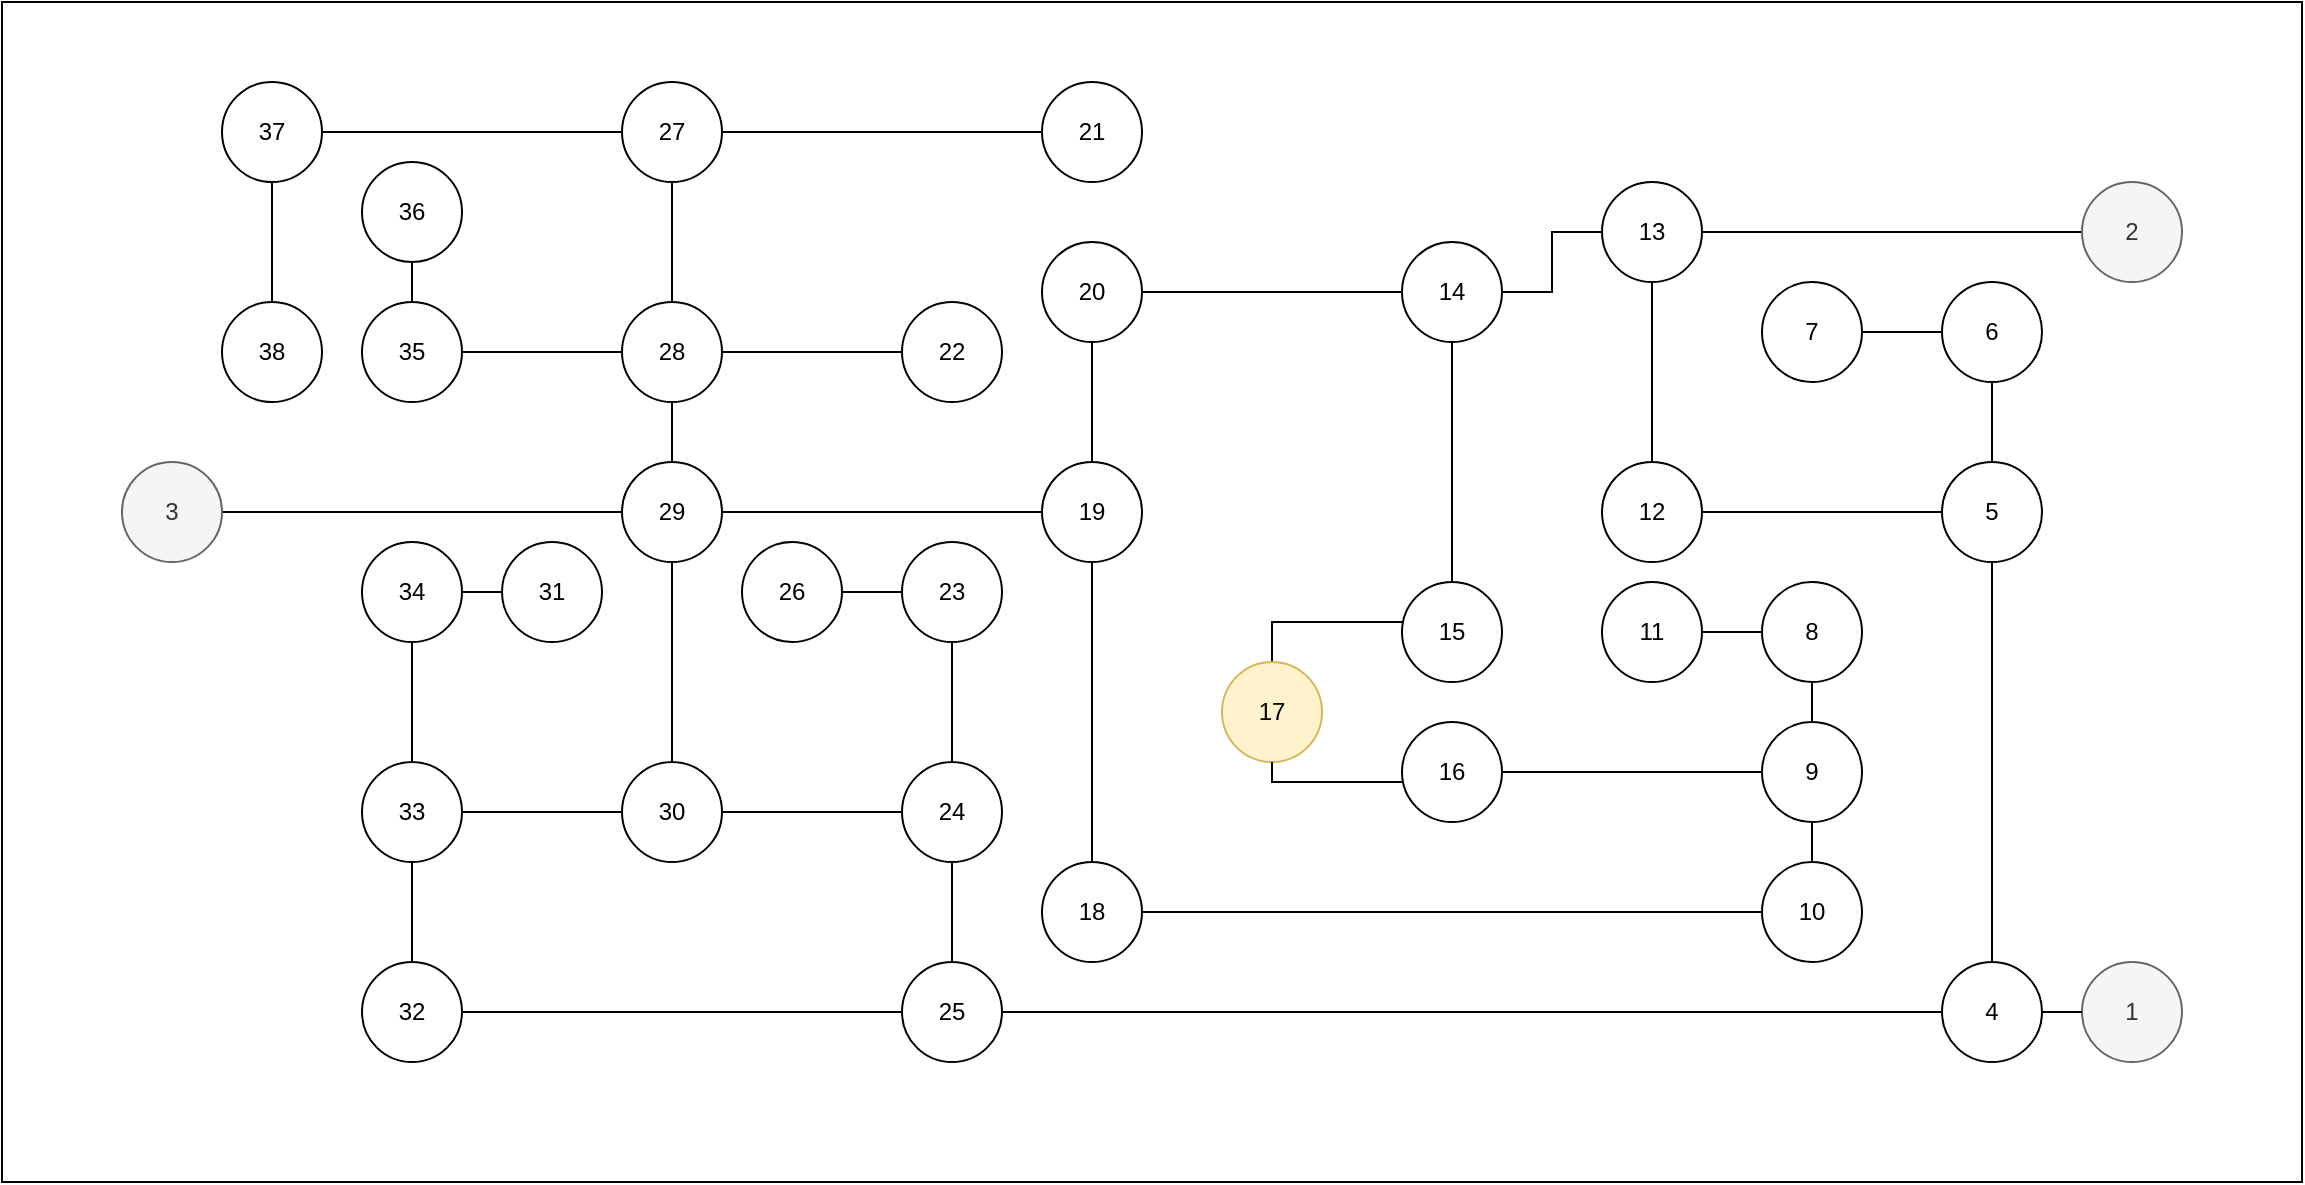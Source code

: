 <mxfile version="20.8.16" type="device"><diagram name="Página-1" id="rEIM3yNhXEeNt0mx0HSi"><mxGraphModel dx="2514" dy="2058" grid="1" gridSize="10" guides="1" tooltips="1" connect="1" arrows="1" fold="1" page="1" pageScale="1" pageWidth="827" pageHeight="1169" math="0" shadow="0"><root><mxCell id="0"/><mxCell id="1" parent="0"/><mxCell id="XDjz9J8seTuiW47Oodow-78" value="" style="rounded=0;whiteSpace=wrap;html=1;" parent="1" vertex="1"><mxGeometry x="-390" y="-80" width="1150" height="590" as="geometry"/></mxCell><mxCell id="XDjz9J8seTuiW47Oodow-1" value="1" style="ellipse;whiteSpace=wrap;html=1;aspect=fixed;fillColor=#f5f5f5;fontColor=#333333;strokeColor=#666666;" parent="1" vertex="1"><mxGeometry x="650" y="400" width="50" height="50" as="geometry"/></mxCell><mxCell id="XDjz9J8seTuiW47Oodow-8" style="edgeStyle=orthogonalEdgeStyle;rounded=0;orthogonalLoop=1;jettySize=auto;html=1;endArrow=none;endFill=0;" parent="1" source="XDjz9J8seTuiW47Oodow-2" target="XDjz9J8seTuiW47Oodow-3" edge="1"><mxGeometry relative="1" as="geometry"/></mxCell><mxCell id="XDjz9J8seTuiW47Oodow-2" value="2" style="ellipse;whiteSpace=wrap;html=1;aspect=fixed;fillColor=#f5f5f5;fontColor=#333333;strokeColor=#666666;" parent="1" vertex="1"><mxGeometry x="650" y="10" width="50" height="50" as="geometry"/></mxCell><mxCell id="XDjz9J8seTuiW47Oodow-9" style="edgeStyle=orthogonalEdgeStyle;rounded=0;orthogonalLoop=1;jettySize=auto;html=1;entryX=0.5;entryY=0;entryDx=0;entryDy=0;endArrow=none;endFill=0;" parent="1" source="XDjz9J8seTuiW47Oodow-3" target="XDjz9J8seTuiW47Oodow-4" edge="1"><mxGeometry relative="1" as="geometry"/></mxCell><mxCell id="XDjz9J8seTuiW47Oodow-19" style="edgeStyle=orthogonalEdgeStyle;rounded=0;orthogonalLoop=1;jettySize=auto;html=1;endArrow=none;endFill=0;" parent="1" source="XDjz9J8seTuiW47Oodow-3" target="XDjz9J8seTuiW47Oodow-14" edge="1"><mxGeometry relative="1" as="geometry"/></mxCell><mxCell id="XDjz9J8seTuiW47Oodow-3" value="13" style="ellipse;whiteSpace=wrap;html=1;aspect=fixed;" parent="1" vertex="1"><mxGeometry x="410" y="10" width="50" height="50" as="geometry"/></mxCell><mxCell id="XDjz9J8seTuiW47Oodow-10" style="edgeStyle=orthogonalEdgeStyle;rounded=0;orthogonalLoop=1;jettySize=auto;html=1;endArrow=none;endFill=0;" parent="1" source="XDjz9J8seTuiW47Oodow-4" target="XDjz9J8seTuiW47Oodow-5" edge="1"><mxGeometry relative="1" as="geometry"/></mxCell><mxCell id="XDjz9J8seTuiW47Oodow-4" value="12" style="ellipse;whiteSpace=wrap;html=1;aspect=fixed;" parent="1" vertex="1"><mxGeometry x="410" y="150" width="50" height="50" as="geometry"/></mxCell><mxCell id="XDjz9J8seTuiW47Oodow-11" style="edgeStyle=orthogonalEdgeStyle;rounded=0;orthogonalLoop=1;jettySize=auto;html=1;endArrow=none;endFill=0;" parent="1" source="XDjz9J8seTuiW47Oodow-5" target="XDjz9J8seTuiW47Oodow-6" edge="1"><mxGeometry relative="1" as="geometry"/></mxCell><mxCell id="XDjz9J8seTuiW47Oodow-5" value="5" style="ellipse;whiteSpace=wrap;html=1;aspect=fixed;" parent="1" vertex="1"><mxGeometry x="580" y="150" width="50" height="50" as="geometry"/></mxCell><mxCell id="XDjz9J8seTuiW47Oodow-12" style="edgeStyle=orthogonalEdgeStyle;rounded=0;orthogonalLoop=1;jettySize=auto;html=1;endArrow=none;endFill=0;" parent="1" source="XDjz9J8seTuiW47Oodow-6" edge="1"><mxGeometry relative="1" as="geometry"><mxPoint x="550" y="85" as="targetPoint"/></mxGeometry></mxCell><mxCell id="XDjz9J8seTuiW47Oodow-6" value="6" style="ellipse;whiteSpace=wrap;html=1;aspect=fixed;" parent="1" vertex="1"><mxGeometry x="580" y="60" width="50" height="50" as="geometry"/></mxCell><mxCell id="XDjz9J8seTuiW47Oodow-13" value="" style="edgeStyle=orthogonalEdgeStyle;rounded=0;orthogonalLoop=1;jettySize=auto;html=1;endArrow=none;endFill=0;" parent="1" source="XDjz9J8seTuiW47Oodow-7" target="XDjz9J8seTuiW47Oodow-6" edge="1"><mxGeometry relative="1" as="geometry"/></mxCell><mxCell id="XDjz9J8seTuiW47Oodow-7" value="7" style="ellipse;whiteSpace=wrap;html=1;aspect=fixed;" parent="1" vertex="1"><mxGeometry x="490" y="60" width="50" height="50" as="geometry"/></mxCell><mxCell id="XDjz9J8seTuiW47Oodow-20" style="edgeStyle=orthogonalEdgeStyle;rounded=0;orthogonalLoop=1;jettySize=auto;html=1;endArrow=none;endFill=0;" parent="1" source="XDjz9J8seTuiW47Oodow-14" target="XDjz9J8seTuiW47Oodow-17" edge="1"><mxGeometry relative="1" as="geometry"/></mxCell><mxCell id="XDjz9J8seTuiW47Oodow-22" style="edgeStyle=orthogonalEdgeStyle;rounded=0;orthogonalLoop=1;jettySize=auto;html=1;endArrow=none;endFill=0;" parent="1" source="XDjz9J8seTuiW47Oodow-14" target="XDjz9J8seTuiW47Oodow-15" edge="1"><mxGeometry relative="1" as="geometry"/></mxCell><mxCell id="XDjz9J8seTuiW47Oodow-14" value="14" style="ellipse;whiteSpace=wrap;html=1;aspect=fixed;" parent="1" vertex="1"><mxGeometry x="310" y="40" width="50" height="50" as="geometry"/></mxCell><mxCell id="XDjz9J8seTuiW47Oodow-37" style="edgeStyle=orthogonalEdgeStyle;rounded=0;orthogonalLoop=1;jettySize=auto;html=1;endArrow=none;endFill=0;" parent="1" source="XDjz9J8seTuiW47Oodow-15" target="XDjz9J8seTuiW47Oodow-36" edge="1"><mxGeometry relative="1" as="geometry"/></mxCell><mxCell id="XDjz9J8seTuiW47Oodow-15" value="20" style="ellipse;whiteSpace=wrap;html=1;aspect=fixed;" parent="1" vertex="1"><mxGeometry x="130" y="40" width="50" height="50" as="geometry"/></mxCell><mxCell id="XDjz9J8seTuiW47Oodow-21" style="edgeStyle=orthogonalEdgeStyle;rounded=0;orthogonalLoop=1;jettySize=auto;html=1;entryX=0.5;entryY=0;entryDx=0;entryDy=0;endArrow=none;endFill=0;" parent="1" source="XDjz9J8seTuiW47Oodow-17" target="XDjz9J8seTuiW47Oodow-18" edge="1"><mxGeometry relative="1" as="geometry"><Array as="points"><mxPoint x="245" y="230"/></Array></mxGeometry></mxCell><mxCell id="XDjz9J8seTuiW47Oodow-17" value="15" style="ellipse;whiteSpace=wrap;html=1;aspect=fixed;" parent="1" vertex="1"><mxGeometry x="310" y="210" width="50" height="50" as="geometry"/></mxCell><mxCell id="XDjz9J8seTuiW47Oodow-18" value="17" style="ellipse;whiteSpace=wrap;html=1;aspect=fixed;fillColor=#fff2cc;strokeColor=#d6b656;" parent="1" vertex="1"><mxGeometry x="220" y="250" width="50" height="50" as="geometry"/></mxCell><mxCell id="XDjz9J8seTuiW47Oodow-29" style="edgeStyle=orthogonalEdgeStyle;rounded=0;orthogonalLoop=1;jettySize=auto;html=1;endArrow=none;endFill=0;" parent="1" source="XDjz9J8seTuiW47Oodow-23" target="XDjz9J8seTuiW47Oodow-24" edge="1"><mxGeometry relative="1" as="geometry"/></mxCell><mxCell id="XDjz9J8seTuiW47Oodow-38" style="edgeStyle=orthogonalEdgeStyle;rounded=0;orthogonalLoop=1;jettySize=auto;html=1;endArrow=none;endFill=0;" parent="1" source="XDjz9J8seTuiW47Oodow-23" target="XDjz9J8seTuiW47Oodow-36" edge="1"><mxGeometry relative="1" as="geometry"/></mxCell><mxCell id="XDjz9J8seTuiW47Oodow-23" value="18" style="ellipse;whiteSpace=wrap;html=1;aspect=fixed;" parent="1" vertex="1"><mxGeometry x="130" y="350" width="50" height="50" as="geometry"/></mxCell><mxCell id="XDjz9J8seTuiW47Oodow-24" value="10" style="ellipse;whiteSpace=wrap;html=1;aspect=fixed;" parent="1" vertex="1"><mxGeometry x="490" y="350" width="50" height="50" as="geometry"/></mxCell><mxCell id="XDjz9J8seTuiW47Oodow-30" style="edgeStyle=orthogonalEdgeStyle;rounded=0;orthogonalLoop=1;jettySize=auto;html=1;endArrow=none;endFill=0;" parent="1" source="XDjz9J8seTuiW47Oodow-25" target="XDjz9J8seTuiW47Oodow-24" edge="1"><mxGeometry relative="1" as="geometry"/></mxCell><mxCell id="XDjz9J8seTuiW47Oodow-34" style="edgeStyle=orthogonalEdgeStyle;rounded=0;orthogonalLoop=1;jettySize=auto;html=1;endArrow=none;endFill=0;" parent="1" source="XDjz9J8seTuiW47Oodow-25" target="XDjz9J8seTuiW47Oodow-33" edge="1"><mxGeometry relative="1" as="geometry"/></mxCell><mxCell id="XDjz9J8seTuiW47Oodow-25" value="9" style="ellipse;whiteSpace=wrap;html=1;aspect=fixed;" parent="1" vertex="1"><mxGeometry x="490" y="280" width="50" height="50" as="geometry"/></mxCell><mxCell id="XDjz9J8seTuiW47Oodow-31" style="edgeStyle=orthogonalEdgeStyle;rounded=0;orthogonalLoop=1;jettySize=auto;html=1;endArrow=none;endFill=0;" parent="1" source="XDjz9J8seTuiW47Oodow-26" target="XDjz9J8seTuiW47Oodow-25" edge="1"><mxGeometry relative="1" as="geometry"/></mxCell><mxCell id="XDjz9J8seTuiW47Oodow-32" style="edgeStyle=orthogonalEdgeStyle;rounded=0;orthogonalLoop=1;jettySize=auto;html=1;endArrow=none;endFill=0;" parent="1" source="XDjz9J8seTuiW47Oodow-26" target="XDjz9J8seTuiW47Oodow-27" edge="1"><mxGeometry relative="1" as="geometry"/></mxCell><mxCell id="XDjz9J8seTuiW47Oodow-26" value="8" style="ellipse;whiteSpace=wrap;html=1;aspect=fixed;" parent="1" vertex="1"><mxGeometry x="490" y="210" width="50" height="50" as="geometry"/></mxCell><mxCell id="XDjz9J8seTuiW47Oodow-27" value="11" style="ellipse;whiteSpace=wrap;html=1;aspect=fixed;" parent="1" vertex="1"><mxGeometry x="410" y="210" width="50" height="50" as="geometry"/></mxCell><mxCell id="XDjz9J8seTuiW47Oodow-35" style="edgeStyle=orthogonalEdgeStyle;rounded=0;orthogonalLoop=1;jettySize=auto;html=1;endArrow=none;endFill=0;entryX=0.5;entryY=1;entryDx=0;entryDy=0;" parent="1" source="XDjz9J8seTuiW47Oodow-33" target="XDjz9J8seTuiW47Oodow-18" edge="1"><mxGeometry relative="1" as="geometry"><mxPoint x="260" y="305" as="targetPoint"/><Array as="points"><mxPoint x="245" y="310"/></Array></mxGeometry></mxCell><mxCell id="XDjz9J8seTuiW47Oodow-33" value="16" style="ellipse;whiteSpace=wrap;html=1;aspect=fixed;" parent="1" vertex="1"><mxGeometry x="310" y="280" width="50" height="50" as="geometry"/></mxCell><mxCell id="XDjz9J8seTuiW47Oodow-41" style="edgeStyle=orthogonalEdgeStyle;rounded=0;orthogonalLoop=1;jettySize=auto;html=1;entryX=1;entryY=0.5;entryDx=0;entryDy=0;endArrow=none;endFill=0;" parent="1" source="XDjz9J8seTuiW47Oodow-36" target="XDjz9J8seTuiW47Oodow-39" edge="1"><mxGeometry relative="1" as="geometry"/></mxCell><mxCell id="XDjz9J8seTuiW47Oodow-36" value="19" style="ellipse;whiteSpace=wrap;html=1;aspect=fixed;" parent="1" vertex="1"><mxGeometry x="130" y="150" width="50" height="50" as="geometry"/></mxCell><mxCell id="XDjz9J8seTuiW47Oodow-61" style="edgeStyle=orthogonalEdgeStyle;rounded=0;orthogonalLoop=1;jettySize=auto;html=1;entryX=0.5;entryY=0;entryDx=0;entryDy=0;endArrow=none;endFill=0;" parent="1" source="XDjz9J8seTuiW47Oodow-39" target="XDjz9J8seTuiW47Oodow-58" edge="1"><mxGeometry relative="1" as="geometry"/></mxCell><mxCell id="XDjz9J8seTuiW47Oodow-39" value="29" style="ellipse;whiteSpace=wrap;html=1;aspect=fixed;" parent="1" vertex="1"><mxGeometry x="-80" y="150" width="50" height="50" as="geometry"/></mxCell><mxCell id="XDjz9J8seTuiW47Oodow-42" style="edgeStyle=orthogonalEdgeStyle;rounded=0;orthogonalLoop=1;jettySize=auto;html=1;endArrow=none;endFill=0;" parent="1" source="XDjz9J8seTuiW47Oodow-40" target="XDjz9J8seTuiW47Oodow-39" edge="1"><mxGeometry relative="1" as="geometry"/></mxCell><mxCell id="XDjz9J8seTuiW47Oodow-44" style="edgeStyle=orthogonalEdgeStyle;rounded=0;orthogonalLoop=1;jettySize=auto;html=1;endArrow=none;endFill=0;" parent="1" source="XDjz9J8seTuiW47Oodow-40" target="XDjz9J8seTuiW47Oodow-43" edge="1"><mxGeometry relative="1" as="geometry"/></mxCell><mxCell id="XDjz9J8seTuiW47Oodow-50" style="edgeStyle=orthogonalEdgeStyle;rounded=0;orthogonalLoop=1;jettySize=auto;html=1;endArrow=none;endFill=0;" parent="1" source="XDjz9J8seTuiW47Oodow-40" target="XDjz9J8seTuiW47Oodow-48" edge="1"><mxGeometry relative="1" as="geometry"/></mxCell><mxCell id="XDjz9J8seTuiW47Oodow-40" value="28" style="ellipse;whiteSpace=wrap;html=1;aspect=fixed;" parent="1" vertex="1"><mxGeometry x="-80" y="70" width="50" height="50" as="geometry"/></mxCell><mxCell id="XDjz9J8seTuiW47Oodow-43" value="22" style="ellipse;whiteSpace=wrap;html=1;aspect=fixed;" parent="1" vertex="1"><mxGeometry x="60" y="70" width="50" height="50" as="geometry"/></mxCell><mxCell id="XDjz9J8seTuiW47Oodow-47" style="edgeStyle=orthogonalEdgeStyle;rounded=0;orthogonalLoop=1;jettySize=auto;html=1;entryX=0;entryY=0.5;entryDx=0;entryDy=0;endArrow=none;endFill=0;" parent="1" source="XDjz9J8seTuiW47Oodow-45" target="XDjz9J8seTuiW47Oodow-46" edge="1"><mxGeometry relative="1" as="geometry"/></mxCell><mxCell id="XDjz9J8seTuiW47Oodow-54" style="edgeStyle=orthogonalEdgeStyle;rounded=0;orthogonalLoop=1;jettySize=auto;html=1;entryX=1;entryY=0.5;entryDx=0;entryDy=0;endArrow=none;endFill=0;" parent="1" source="XDjz9J8seTuiW47Oodow-45" target="XDjz9J8seTuiW47Oodow-52" edge="1"><mxGeometry relative="1" as="geometry"/></mxCell><mxCell id="dU3bS9sWK_2veiIsAX1K-1" style="edgeStyle=orthogonalEdgeStyle;rounded=0;orthogonalLoop=1;jettySize=auto;html=1;entryX=0.5;entryY=0;entryDx=0;entryDy=0;endArrow=none;endFill=0;" edge="1" parent="1" source="XDjz9J8seTuiW47Oodow-45" target="XDjz9J8seTuiW47Oodow-40"><mxGeometry relative="1" as="geometry"/></mxCell><mxCell id="XDjz9J8seTuiW47Oodow-45" value="27" style="ellipse;whiteSpace=wrap;html=1;aspect=fixed;" parent="1" vertex="1"><mxGeometry x="-80" y="-40" width="50" height="50" as="geometry"/></mxCell><mxCell id="XDjz9J8seTuiW47Oodow-46" value="21" style="ellipse;whiteSpace=wrap;html=1;aspect=fixed;" parent="1" vertex="1"><mxGeometry x="130" y="-40" width="50" height="50" as="geometry"/></mxCell><mxCell id="XDjz9J8seTuiW47Oodow-51" style="edgeStyle=orthogonalEdgeStyle;rounded=0;orthogonalLoop=1;jettySize=auto;html=1;endArrow=none;endFill=0;" parent="1" source="XDjz9J8seTuiW47Oodow-48" target="XDjz9J8seTuiW47Oodow-49" edge="1"><mxGeometry relative="1" as="geometry"/></mxCell><mxCell id="XDjz9J8seTuiW47Oodow-48" value="35" style="ellipse;whiteSpace=wrap;html=1;aspect=fixed;" parent="1" vertex="1"><mxGeometry x="-210" y="70" width="50" height="50" as="geometry"/></mxCell><mxCell id="XDjz9J8seTuiW47Oodow-49" value="36" style="ellipse;whiteSpace=wrap;html=1;aspect=fixed;" parent="1" vertex="1"><mxGeometry x="-210" width="50" height="50" as="geometry"/></mxCell><mxCell id="XDjz9J8seTuiW47Oodow-55" style="edgeStyle=orthogonalEdgeStyle;rounded=0;orthogonalLoop=1;jettySize=auto;html=1;endArrow=none;endFill=0;" parent="1" source="XDjz9J8seTuiW47Oodow-52" target="XDjz9J8seTuiW47Oodow-53" edge="1"><mxGeometry relative="1" as="geometry"/></mxCell><mxCell id="XDjz9J8seTuiW47Oodow-52" value="37" style="ellipse;whiteSpace=wrap;html=1;aspect=fixed;" parent="1" vertex="1"><mxGeometry x="-280" y="-40" width="50" height="50" as="geometry"/></mxCell><mxCell id="XDjz9J8seTuiW47Oodow-53" value="38" style="ellipse;whiteSpace=wrap;html=1;aspect=fixed;" parent="1" vertex="1"><mxGeometry x="-280" y="70" width="50" height="50" as="geometry"/></mxCell><mxCell id="XDjz9J8seTuiW47Oodow-57" style="edgeStyle=orthogonalEdgeStyle;rounded=0;orthogonalLoop=1;jettySize=auto;html=1;endArrow=none;endFill=0;" parent="1" source="XDjz9J8seTuiW47Oodow-56" target="XDjz9J8seTuiW47Oodow-39" edge="1"><mxGeometry relative="1" as="geometry"/></mxCell><mxCell id="XDjz9J8seTuiW47Oodow-56" value="3" style="ellipse;whiteSpace=wrap;html=1;aspect=fixed;fillColor=#f5f5f5;fontColor=#333333;strokeColor=#666666;" parent="1" vertex="1"><mxGeometry x="-330" y="150" width="50" height="50" as="geometry"/></mxCell><mxCell id="XDjz9J8seTuiW47Oodow-62" style="edgeStyle=orthogonalEdgeStyle;rounded=0;orthogonalLoop=1;jettySize=auto;html=1;endArrow=none;endFill=0;" parent="1" source="XDjz9J8seTuiW47Oodow-58" target="XDjz9J8seTuiW47Oodow-59" edge="1"><mxGeometry relative="1" as="geometry"/></mxCell><mxCell id="XDjz9J8seTuiW47Oodow-58" value="30" style="ellipse;whiteSpace=wrap;html=1;aspect=fixed;" parent="1" vertex="1"><mxGeometry x="-80" y="300" width="50" height="50" as="geometry"/></mxCell><mxCell id="XDjz9J8seTuiW47Oodow-66" style="edgeStyle=orthogonalEdgeStyle;rounded=0;orthogonalLoop=1;jettySize=auto;html=1;endArrow=none;endFill=0;" parent="1" source="XDjz9J8seTuiW47Oodow-59" target="XDjz9J8seTuiW47Oodow-64" edge="1"><mxGeometry relative="1" as="geometry"/></mxCell><mxCell id="XDjz9J8seTuiW47Oodow-59" value="24" style="ellipse;whiteSpace=wrap;html=1;aspect=fixed;" parent="1" vertex="1"><mxGeometry x="60" y="300" width="50" height="50" as="geometry"/></mxCell><mxCell id="XDjz9J8seTuiW47Oodow-75" style="edgeStyle=orthogonalEdgeStyle;rounded=0;orthogonalLoop=1;jettySize=auto;html=1;endArrow=none;endFill=0;" parent="1" source="XDjz9J8seTuiW47Oodow-60" target="XDjz9J8seTuiW47Oodow-73" edge="1"><mxGeometry relative="1" as="geometry"><mxPoint x="-90" y="425" as="targetPoint"/></mxGeometry></mxCell><mxCell id="XDjz9J8seTuiW47Oodow-77" style="edgeStyle=orthogonalEdgeStyle;rounded=0;orthogonalLoop=1;jettySize=auto;html=1;endArrow=none;endFill=0;" parent="1" source="XDjz9J8seTuiW47Oodow-60" target="XDjz9J8seTuiW47Oodow-59" edge="1"><mxGeometry relative="1" as="geometry"/></mxCell><mxCell id="XDjz9J8seTuiW47Oodow-60" value="25" style="ellipse;whiteSpace=wrap;html=1;aspect=fixed;" parent="1" vertex="1"><mxGeometry x="60" y="400" width="50" height="50" as="geometry"/></mxCell><mxCell id="XDjz9J8seTuiW47Oodow-63" value="26" style="ellipse;whiteSpace=wrap;html=1;aspect=fixed;" parent="1" vertex="1"><mxGeometry x="-20" y="190" width="50" height="50" as="geometry"/></mxCell><mxCell id="XDjz9J8seTuiW47Oodow-65" style="edgeStyle=orthogonalEdgeStyle;rounded=0;orthogonalLoop=1;jettySize=auto;html=1;endArrow=none;endFill=0;" parent="1" source="XDjz9J8seTuiW47Oodow-64" target="XDjz9J8seTuiW47Oodow-63" edge="1"><mxGeometry relative="1" as="geometry"/></mxCell><mxCell id="XDjz9J8seTuiW47Oodow-64" value="23" style="ellipse;whiteSpace=wrap;html=1;aspect=fixed;" parent="1" vertex="1"><mxGeometry x="60" y="190" width="50" height="50" as="geometry"/></mxCell><mxCell id="XDjz9J8seTuiW47Oodow-72" style="edgeStyle=orthogonalEdgeStyle;rounded=0;orthogonalLoop=1;jettySize=auto;html=1;entryX=0;entryY=0.5;entryDx=0;entryDy=0;endArrow=none;endFill=0;" parent="1" source="XDjz9J8seTuiW47Oodow-67" target="XDjz9J8seTuiW47Oodow-58" edge="1"><mxGeometry relative="1" as="geometry"/></mxCell><mxCell id="XDjz9J8seTuiW47Oodow-67" value="33" style="ellipse;whiteSpace=wrap;html=1;aspect=fixed;" parent="1" vertex="1"><mxGeometry x="-210" y="300" width="50" height="50" as="geometry"/></mxCell><mxCell id="XDjz9J8seTuiW47Oodow-70" style="edgeStyle=orthogonalEdgeStyle;rounded=0;orthogonalLoop=1;jettySize=auto;html=1;entryX=0.5;entryY=0;entryDx=0;entryDy=0;endArrow=none;endFill=0;" parent="1" source="XDjz9J8seTuiW47Oodow-68" target="XDjz9J8seTuiW47Oodow-67" edge="1"><mxGeometry relative="1" as="geometry"/></mxCell><mxCell id="XDjz9J8seTuiW47Oodow-68" value="34" style="ellipse;whiteSpace=wrap;html=1;aspect=fixed;" parent="1" vertex="1"><mxGeometry x="-210" y="190" width="50" height="50" as="geometry"/></mxCell><mxCell id="XDjz9J8seTuiW47Oodow-71" style="edgeStyle=orthogonalEdgeStyle;rounded=0;orthogonalLoop=1;jettySize=auto;html=1;entryX=1;entryY=0.5;entryDx=0;entryDy=0;endArrow=none;endFill=0;" parent="1" source="XDjz9J8seTuiW47Oodow-69" target="XDjz9J8seTuiW47Oodow-68" edge="1"><mxGeometry relative="1" as="geometry"/></mxCell><mxCell id="XDjz9J8seTuiW47Oodow-69" value="31" style="ellipse;whiteSpace=wrap;html=1;aspect=fixed;" parent="1" vertex="1"><mxGeometry x="-140" y="190" width="50" height="50" as="geometry"/></mxCell><mxCell id="XDjz9J8seTuiW47Oodow-76" style="edgeStyle=orthogonalEdgeStyle;rounded=0;orthogonalLoop=1;jettySize=auto;html=1;entryX=0.5;entryY=1;entryDx=0;entryDy=0;endArrow=none;endFill=0;" parent="1" source="XDjz9J8seTuiW47Oodow-73" target="XDjz9J8seTuiW47Oodow-67" edge="1"><mxGeometry relative="1" as="geometry"/></mxCell><mxCell id="XDjz9J8seTuiW47Oodow-73" value="32" style="ellipse;whiteSpace=wrap;html=1;aspect=fixed;" parent="1" vertex="1"><mxGeometry x="-210" y="400" width="50" height="50" as="geometry"/></mxCell><mxCell id="XDjz9J8seTuiW47Oodow-81" style="edgeStyle=orthogonalEdgeStyle;rounded=0;orthogonalLoop=1;jettySize=auto;html=1;endArrow=none;endFill=0;" parent="1" source="XDjz9J8seTuiW47Oodow-80" target="XDjz9J8seTuiW47Oodow-1" edge="1"><mxGeometry relative="1" as="geometry"/></mxCell><mxCell id="XDjz9J8seTuiW47Oodow-82" style="edgeStyle=orthogonalEdgeStyle;rounded=0;orthogonalLoop=1;jettySize=auto;html=1;endArrow=none;endFill=0;" parent="1" source="XDjz9J8seTuiW47Oodow-80" target="XDjz9J8seTuiW47Oodow-60" edge="1"><mxGeometry relative="1" as="geometry"/></mxCell><mxCell id="XDjz9J8seTuiW47Oodow-83" style="edgeStyle=orthogonalEdgeStyle;rounded=0;orthogonalLoop=1;jettySize=auto;html=1;entryX=0.5;entryY=1;entryDx=0;entryDy=0;endArrow=none;endFill=0;" parent="1" source="XDjz9J8seTuiW47Oodow-80" target="XDjz9J8seTuiW47Oodow-5" edge="1"><mxGeometry relative="1" as="geometry"/></mxCell><mxCell id="XDjz9J8seTuiW47Oodow-80" value="4" style="ellipse;whiteSpace=wrap;html=1;aspect=fixed;" parent="1" vertex="1"><mxGeometry x="580" y="400" width="50" height="50" as="geometry"/></mxCell></root></mxGraphModel></diagram></mxfile>